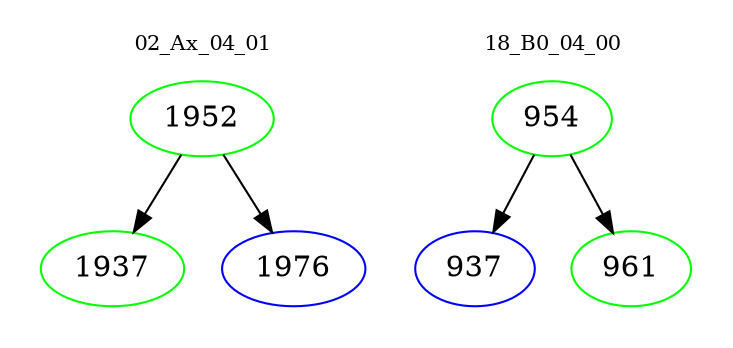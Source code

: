 digraph{
subgraph cluster_0 {
color = white
label = "02_Ax_04_01";
fontsize=10;
T0_1952 [label="1952", color="green"]
T0_1952 -> T0_1937 [color="black"]
T0_1937 [label="1937", color="green"]
T0_1952 -> T0_1976 [color="black"]
T0_1976 [label="1976", color="blue"]
}
subgraph cluster_1 {
color = white
label = "18_B0_04_00";
fontsize=10;
T1_954 [label="954", color="green"]
T1_954 -> T1_937 [color="black"]
T1_937 [label="937", color="blue"]
T1_954 -> T1_961 [color="black"]
T1_961 [label="961", color="green"]
}
}
